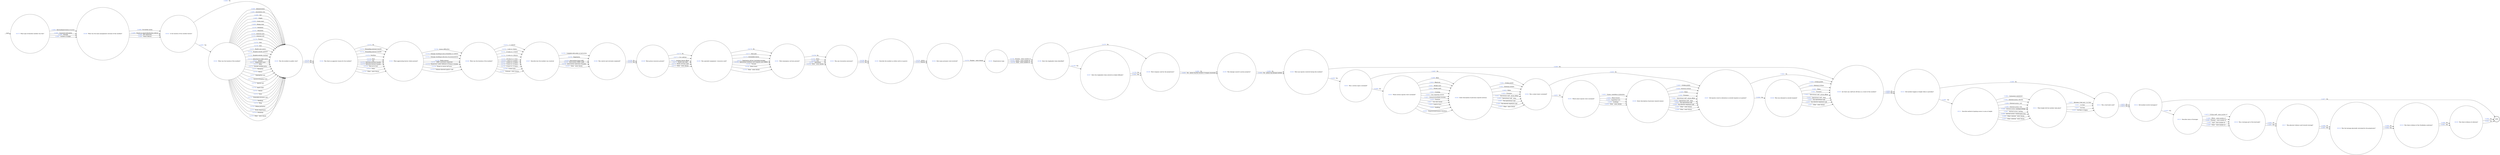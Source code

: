 digraph DISORDER_2 {
  rankdir=LR;
  node [shape = circle];

  START_NODE [label="", shape=none];
  START_NODE -> 63179 [label = "start"];
  END_NODE [label="END", shape="doublecircle"];
    63179 [label=< <FONT COLOR="royalblue">63179 </FONT> What type of disorder incident was this? >];
      63179 -> 63180 [label=< <FONT COLOR="royalblue">214684 </FONT> Barricade/prevention of access >];
      63179 -> 63180 [label=< <FONT COLOR="royalblue">214685 </FONT> Concerted indiscipline >];
      63179 -> 63180 [label=< <FONT COLOR="royalblue">214686 </FONT> Hostage >];
      63179 -> 63180 [label=< <FONT COLOR="royalblue">214687 </FONT> Incident at height >];
    63180 [label=< <FONT COLOR="royalblue">63180 </FONT> What was the main management outcome of this incident? >];
      63180 -> 63181 [label=< <FONT COLOR="royalblue">214688 </FONT> No further action >];
      63180 -> 63181 [label=< <FONT COLOR="royalblue">214689 </FONT> Placed on report/adjudication referral >];
      63180 -> 63181 [label=< <FONT COLOR="royalblue">214690 </FONT> IEP regression >];
      63180 -> 63181 [label=< <FONT COLOR="royalblue">214691 </FONT> Police referral >];
    63181 [label=< <FONT COLOR="royalblue">63181 </FONT> Is the location of this incident known? >];
      63181 -> 63183 [label=< <FONT COLOR="royalblue">214692 </FONT> No >];
      63181 -> 63182 [label=< <FONT COLOR="royalblue">214693 </FONT> Yes >];
    63182 [label=< <FONT COLOR="royalblue">63182 </FONT> What was the location of the incident? >];
      63182 -> 63183 [label=< <FONT COLOR="royalblue">214694 </FONT> Administration >];
      63182 -> 63183 [label=< <FONT COLOR="royalblue">214695 </FONT> Association area >];
      63182 -> 63183 [label=< <FONT COLOR="royalblue">214696 </FONT> Cell >];
      63182 -> 63183 [label=< <FONT COLOR="royalblue">214697 </FONT> Chapel >];
      63182 -> 63183 [label=< <FONT COLOR="royalblue">214698 </FONT> Crown court >];
      63182 -> 63183 [label=< <FONT COLOR="royalblue">214699 </FONT> Dining room >];
      63182 -> 63183 [label=< <FONT COLOR="royalblue">214700 </FONT> Dormitory >];
      63182 -> 63183 [label=< <FONT COLOR="royalblue">214701 </FONT> Education >];
      63182 -> 63183 [label=< <FONT COLOR="royalblue">214702 </FONT> Exercise yard >];
      63182 -> 63183 [label=< <FONT COLOR="royalblue">214703 </FONT> External roof >];
      63182 -> 63183 [label=< <FONT COLOR="royalblue">214704 </FONT> Funeral >];
      63182 -> 63183 [label=< <FONT COLOR="royalblue">214705 </FONT> Gate >];
      63182 -> 63183 [label=< <FONT COLOR="royalblue">214706 </FONT> Gym >];
      63182 -> 63183 [label=< <FONT COLOR="royalblue">214707 </FONT> Health care centre >];
      63182 -> 63183 [label=< <FONT COLOR="royalblue">214708 </FONT> Hospital outside (patient) >];
      63182 -> 63183 [label=< <FONT COLOR="royalblue">214709 </FONT> Hospital outside (visiting) >];
      63182 -> 63183 [label=< <FONT COLOR="royalblue">214710 </FONT> Induction/1st night centre >];
      63182 -> 63183 [label=< <FONT COLOR="royalblue">214711 </FONT> Kitchen >];
      63182 -> 63183 [label=< <FONT COLOR="royalblue">214712 </FONT> Magistrates court >];
      63182 -> 63183 [label=< <FONT COLOR="royalblue">214713 </FONT> Office >];
      63182 -> 63183 [label=< <FONT COLOR="royalblue">214714 </FONT> Outside working party >];
      63182 -> 63183 [label=< <FONT COLOR="royalblue">214715 </FONT> Reception >];
      63182 -> 63183 [label=< <FONT COLOR="royalblue">214716 </FONT> Recess >];
      63182 -> 63183 [label=< <FONT COLOR="royalblue">214717 </FONT> Segregation unit >];
      63182 -> 63183 [label=< <FONT COLOR="royalblue">214718 </FONT> Showers/changing room >];
      63182 -> 63183 [label=< <FONT COLOR="royalblue">214719 </FONT> Special unit >];
      63182 -> 63183 [label=< <FONT COLOR="royalblue">214720 </FONT> Sports field >];
      63182 -> 63183 [label=< <FONT COLOR="royalblue">214721 </FONT> Vehicle >];
      63182 -> 63183 [label=< <FONT COLOR="royalblue">214722 </FONT> Visits >];
      63182 -> 63183 [label=< <FONT COLOR="royalblue">214723 </FONT> Vulnerable prisoners unit >];
      63182 -> 63183 [label=< <FONT COLOR="royalblue">214724 </FONT> Weddings >];
      63182 -> 63183 [label=< <FONT COLOR="royalblue">214725 </FONT> Wing >];
      63182 -> 63183 [label=< <FONT COLOR="royalblue">214726 </FONT> Within perimeter >];
      63182 -> 63183 [label=< <FONT COLOR="royalblue">214727 </FONT> Works department >];
      63182 -> 63183 [label=< <FONT COLOR="royalblue">214728 </FONT> Workshop >];
      63182 -> 63183 [label=< <FONT COLOR="royalblue">214729 </FONT> Other - enter details >];
    63183 [label=< <FONT COLOR="royalblue">63183 </FONT> Was the incident in public view? >];
      63183 -> 63184 [label=< <FONT COLOR="royalblue">214730 </FONT> No >];
      63183 -> 63184 [label=< <FONT COLOR="royalblue">214731 </FONT> Yes >];
    63184 [label=< <FONT COLOR="royalblue">63184 </FONT> Was there an apparent reason for the incident? >];
      63184 -> 63185 [label=< <FONT COLOR="royalblue">214732 </FONT> No >];
      63184 -> 63185 [label=< <FONT COLOR="royalblue">214733 </FONT> Demanding external transfer >];
      63184 -> 63185 [label=< <FONT COLOR="royalblue">214734 </FONT> Demanding internal transfer >];
      63184 -> 63185 [label=< <FONT COLOR="royalblue">214735 </FONT> Facilities >];
      63184 -> 63185 [label=< <FONT COLOR="royalblue">214736 </FONT> Food >];
      63184 -> 63185 [label=< <FONT COLOR="royalblue">214737 </FONT> Pay >];
      63184 -> 63185 [label=< <FONT COLOR="royalblue">214738 </FONT> Refusing external transfer >];
      63184 -> 63185 [label=< <FONT COLOR="royalblue">214739 </FONT> Refusing internal transfer >];
      63184 -> 63185 [label=< <FONT COLOR="royalblue">214740 </FONT> Time out of cell >];
      63184 -> 63185 [label=< <FONT COLOR="royalblue">214741 </FONT> Visits >];
      63184 -> 63185 [label=< <FONT COLOR="royalblue">214742 </FONT> Other - enter details >];
    63185 [label=< <FONT COLOR="royalblue">63185 </FONT> What aggravating factors where present? >];
      63185 -> 63186 [label=< <FONT COLOR="royalblue">214743 </FONT> Access difficulties >];
      63185 -> 63186 [label=< <FONT COLOR="royalblue">214744 </FONT> Damage resulting in loss of facilities or utilities >];
      63185 -> 63186 [label=< <FONT COLOR="royalblue">214745 </FONT> Damage resulting in the loss of accommodation >];
      63185 -> 63186 [label=< <FONT COLOR="royalblue">214746 </FONT> Media interest >];
      63185 -> 63186 [label=< <FONT COLOR="royalblue">214747 </FONT> ORRU assistance requested >];
      63185 -> 63186 [label=< <FONT COLOR="royalblue">214748 </FONT> Perpetrator under influence of drugs or alcohol >];
      63185 -> 63186 [label=< <FONT COLOR="royalblue">214749 </FONT> Threat or actual self harm >];
      63185 -> 63186 [label=< <FONT COLOR="royalblue">214750 </FONT> Violence directed against staff >];
    63186 [label=< <FONT COLOR="royalblue">63186 </FONT> What was the duration of the incident? >];
      63186 -> 63187 [label=< <FONT COLOR="royalblue">214751 </FONT> &lt; 1 minute >];
      63186 -> 63187 [label=< <FONT COLOR="royalblue">214752 </FONT> 1 min to &lt;5mins >];
      63186 -> 63187 [label=< <FONT COLOR="royalblue">214753 </FONT> 10 mins to &lt;15mins >];
      63186 -> 63187 [label=< <FONT COLOR="royalblue">214754 </FONT> 15 mins to &lt;30mins >];
      63186 -> 63187 [label=< <FONT COLOR="royalblue">214755 </FONT> 30 mins to &lt;1 hour >];
      63186 -> 63187 [label=< <FONT COLOR="royalblue">214756 </FONT> 1 hour to &lt;2 hours >];
      63186 -> 63187 [label=< <FONT COLOR="royalblue">214757 </FONT> 2 hours to &lt;3 hours >];
      63186 -> 63187 [label=< <FONT COLOR="royalblue">214758 </FONT> 3 hours to &lt;4 hours >];
      63186 -> 63187 [label=< <FONT COLOR="royalblue">214759 </FONT> 4 hours to &lt;5 hours >];
      63186 -> 63187 [label=< <FONT COLOR="royalblue">214760 </FONT> 5 hours plus >];
      63186 -> 63187 [label=< <FONT COLOR="royalblue">214761 </FONT> Unknown - enter details >];
    63187 [label=< <FONT COLOR="royalblue">63187 </FONT> Describe how the incident was resolved >];
      63187 -> 63188 [label=< <FONT COLOR="royalblue">214762 </FONT> Complied with order or instruction >];
      63187 -> 63188 [label=< <FONT COLOR="royalblue">214763 </FONT> Negotiation >];
      63187 -> 63188 [label=< <FONT COLOR="royalblue">214764 </FONT> Intervention (local staff) >];
      63187 -> 63188 [label=< <FONT COLOR="royalblue">214765 </FONT> Intervention (ORRU staff) >];
      63187 -> 63188 [label=< <FONT COLOR="royalblue">214766 </FONT> Intervention (operation Tornado) >];
      63187 -> 63188 [label=< <FONT COLOR="royalblue">214767 </FONT> Other - enter details >];
    63188 [label=< <FONT COLOR="royalblue">63188 </FONT> Was control and restraints employed? >];
      63188 -> 63189 [label=< <FONT COLOR="royalblue">214768 </FONT> No >];
      63188 -> 63189 [label=< <FONT COLOR="royalblue">214769 </FONT> Yes >];
    63189 [label=< <FONT COLOR="royalblue">63189 </FONT> Were prison resources present? >];
      63189 -> 63190 [label=< <FONT COLOR="royalblue">214770 </FONT> No >];
      63189 -> 63190 [label=< <FONT COLOR="royalblue">214771 </FONT> C &amp; r advisor >];
      63189 -> 63190 [label=< <FONT COLOR="royalblue">214772 </FONT> Incident liaison officer >];
      63189 -> 63190 [label=< <FONT COLOR="royalblue">214773 </FONT> Health care staff >];
      63189 -> 63190 [label=< <FONT COLOR="royalblue">214774 </FONT> Works services staff >];
      63189 -> 63190 [label=< <FONT COLOR="royalblue">214775 </FONT> Other - enter details >];
    63190 [label=< <FONT COLOR="royalblue">63190 </FONT> Was specialist equipment / resources used? >];
      63190 -> 63191 [label=< <FONT COLOR="royalblue">214776 </FONT> No >];
      63190 -> 63191 [label=< <FONT COLOR="royalblue">214777 </FONT> Door jack >];
      63190 -> 63191 [label=< <FONT COLOR="royalblue">214778 </FONT> Extendable batons >];
      63190 -> 63191 [label=< <FONT COLOR="royalblue">214779 </FONT> Negotiation adviser (including hostage) >];
      63190 -> 63191 [label=< <FONT COLOR="royalblue">214780 </FONT> Operational resilience and response unit (ORRU) >];
      63190 -> 63191 [label=< <FONT COLOR="royalblue">214781 </FONT> Tornado >];
      63190 -> 63191 [label=< <FONT COLOR="royalblue">214782 </FONT> Water hoses >];
      63190 -> 63191 [label=< <FONT COLOR="royalblue">214783 </FONT> Other - enter details >];
    63191 [label=< <FONT COLOR="royalblue">63191 </FONT> Were emergency services present? >];
      63191 -> 63192 [label=< <FONT COLOR="royalblue">214784 </FONT> No >];
      63191 -> 63192 [label=< <FONT COLOR="royalblue">214785 </FONT> Police >];
      63191 -> 63192 [label=< <FONT COLOR="royalblue">214786 </FONT> Fire >];
      63191 -> 63192 [label=< <FONT COLOR="royalblue">214787 </FONT> Ambulance >];
      63191 -> 63192 [label=< <FONT COLOR="royalblue">214788 </FONT> Other - enter details >];
    63192 [label=< <FONT COLOR="royalblue">63192 </FONT> Was any evacuation necessary? >];
      63192 -> 63193 [label=< <FONT COLOR="royalblue">214789 </FONT> No >];
      63192 -> 63193 [label=< <FONT COLOR="royalblue">214790 </FONT> Yes >];
    63193 [label=< <FONT COLOR="royalblue">63193 </FONT> Describe the incident as either active or passive >];
      63193 -> 63194 [label=< <FONT COLOR="royalblue">214791 </FONT> Active >];
      63193 -> 63194 [label=< <FONT COLOR="royalblue">214792 </FONT> Passive >];
    63194 [label=< <FONT COLOR="royalblue">63194 </FONT> How many prisoners were involved? >];
      63194 -> 63195 [label=< <FONT COLOR="royalblue">214793 </FONT> Number - enter details >];
    63195 [label=< <FONT COLOR="royalblue">63195 </FONT> Perpetrator(s) type >];
      63195 -> 63196 [label=< <FONT COLOR="royalblue">214794 </FONT> Prisoner - enter number of >];
      63195 -> 63196 [label=< <FONT COLOR="royalblue">214795 </FONT> Visitor - enter number of >];
      63195 -> 63196 [label=< <FONT COLOR="royalblue">214796 </FONT> Other - enter number of >];
    63196 [label=< <FONT COLOR="royalblue">63196 </FONT> Have the ringleaders been identified? >];
      63196 -> 63198 [label=< <FONT COLOR="royalblue">214797 </FONT> No >];
      63196 -> 63197 [label=< <FONT COLOR="royalblue">214798 </FONT> Yes >];
    63197 [label=< <FONT COLOR="royalblue">63197 </FONT> Have the ringleaders been entered on linked offender? >];
      63197 -> 63198 [label=< <FONT COLOR="royalblue">214799 </FONT> No >];
      63197 -> 63198 [label=< <FONT COLOR="royalblue">214800 </FONT> Yes >];
    63198 [label=< <FONT COLOR="royalblue">63198 </FONT> Were weapons used by the perpetrator? >];
      63198 -> 63199 [label=< <FONT COLOR="royalblue">214801 </FONT> No >];
      63198 -> 63199 [label=< <FONT COLOR="royalblue">214802 </FONT> Yes - please log find incident if weapon recovered >];
    63199 [label=< <FONT COLOR="royalblue">63199 </FONT> Was damage caused to prison property? >];
      63199 -> 63200 [label=< <FONT COLOR="royalblue">214803 </FONT> No >];
      63199 -> 63200 [label=< <FONT COLOR="royalblue">214804 </FONT> Yes - please log damage incident >];
    63200 [label=< <FONT COLOR="royalblue">63200 </FONT> Were any injuries received during this incident? >];
      63200 -> 63209 [label=< <FONT COLOR="royalblue">214805 </FONT> No >];
      63200 -> 63201 [label=< <FONT COLOR="royalblue">214806 </FONT> Yes >];
    63201 [label=< <FONT COLOR="royalblue">63201 </FONT> Was a serious injury sustained? >];
      63201 -> 63204 [label=< <FONT COLOR="royalblue">214807 </FONT> No >];
      63201 -> 63202 [label=< <FONT COLOR="royalblue">214808 </FONT> Yes >];
    63202 [label=< <FONT COLOR="royalblue">63202 </FONT> Which serious injuries were sustained? >];
      63202 -> 63203 [label=< <FONT COLOR="royalblue">214809 </FONT> Bites >];
      63202 -> 63203 [label=< <FONT COLOR="royalblue">214810 </FONT> Black eye >];
      63202 -> 63203 [label=< <FONT COLOR="royalblue">214811 </FONT> Broken nose >];
      63202 -> 63203 [label=< <FONT COLOR="royalblue">214812 </FONT> Broken teeth >];
      63202 -> 63203 [label=< <FONT COLOR="royalblue">214813 </FONT> Crushing >];
      63202 -> 63203 [label=< <FONT COLOR="royalblue">214814 </FONT> Cuts requiring sutures >];
      63202 -> 63203 [label=< <FONT COLOR="royalblue">214815 </FONT> Extensive/multiple bruising >];
      63202 -> 63203 [label=< <FONT COLOR="royalblue">214816 </FONT> Fracture >];
      63202 -> 63203 [label=< <FONT COLOR="royalblue">214817 </FONT> Gun shot wound >];
      63202 -> 63203 [label=< <FONT COLOR="royalblue">214818 </FONT> Scald or burn >];
      63202 -> 63203 [label=< <FONT COLOR="royalblue">214819 </FONT> Stabbing >];
      63202 -> 63203 [label=< <FONT COLOR="royalblue">214820 </FONT> Temporary/permanent blindness >];
    63203 [label=< <FONT COLOR="royalblue">63203 </FONT> Enter description of person(s) injured (serious) >];
      63203 -> 63204 [label=< <FONT COLOR="royalblue">214821 </FONT> Civilian grades >];
      63203 -> 63204 [label=< <FONT COLOR="royalblue">214822 </FONT> External civilians >];
      63203 -> 63204 [label=< <FONT COLOR="royalblue">214823 </FONT> Police >];
      63203 -> 63204 [label=< <FONT COLOR="royalblue">214824 </FONT> Prisoners >];
      63203 -> 63204 [label=< <FONT COLOR="royalblue">214825 </FONT> Operational staff - prison officer >];
      63203 -> 63204 [label=< <FONT COLOR="royalblue">214826 </FONT> Operational staff - other >];
      63203 -> 63204 [label=< <FONT COLOR="royalblue">214827 </FONT> Non-operational staff >];
      63203 -> 63204 [label=< <FONT COLOR="royalblue">214828 </FONT> Non-directly employed staff >];
      63203 -> 63204 [label=< <FONT COLOR="royalblue">214829 </FONT> Other - enter details >];
    63204 [label=< <FONT COLOR="royalblue">63204 </FONT> Was a minor injury sustained? >];
      63204 -> 63207 [label=< <FONT COLOR="royalblue">214830 </FONT> No >];
      63204 -> 63205 [label=< <FONT COLOR="royalblue">214831 </FONT> Yes >];
    63205 [label=< <FONT COLOR="royalblue">63205 </FONT> Which minor injuries were sustained? >];
      63205 -> 63206 [label=< <FONT COLOR="royalblue">214832 </FONT> Grazes, scratches or abrasions >];
      63205 -> 63206 [label=< <FONT COLOR="royalblue">214833 </FONT> Minor bruises >];
      63205 -> 63206 [label=< <FONT COLOR="royalblue">214834 </FONT> Superficial cuts >];
      63205 -> 63206 [label=< <FONT COLOR="royalblue">214835 </FONT> Swellings >];
      63205 -> 63206 [label=< <FONT COLOR="royalblue">214836 </FONT> Other - enter details >];
    63206 [label=< <FONT COLOR="royalblue">63206 </FONT> Enter description of person(s) injured (minor) >];
      63206 -> 63207 [label=< <FONT COLOR="royalblue">214837 </FONT> Civilian grades >];
      63206 -> 63207 [label=< <FONT COLOR="royalblue">214838 </FONT> External civilians >];
      63206 -> 63207 [label=< <FONT COLOR="royalblue">214839 </FONT> Police >];
      63206 -> 63207 [label=< <FONT COLOR="royalblue">214840 </FONT> Prisoners >];
      63206 -> 63207 [label=< <FONT COLOR="royalblue">214841 </FONT> Operational staff - prison officer >];
      63206 -> 63207 [label=< <FONT COLOR="royalblue">214842 </FONT> Operational staff - other >];
      63206 -> 63207 [label=< <FONT COLOR="royalblue">214843 </FONT> Non-operational staff >];
      63206 -> 63207 [label=< <FONT COLOR="royalblue">214844 </FONT> Non-directly employed staff >];
      63206 -> 63207 [label=< <FONT COLOR="royalblue">214845 </FONT> Other - enter details >, color="#DDD"];
      63206 -> 63207 [label=< <FONT COLOR="royalblue">214846 </FONT> Other - enter details >];
    63207 [label=< <FONT COLOR="royalblue">63207 </FONT> Did injuries result in detention in outside hospital as in-patient? >];
      63207 -> 63209 [label=< <FONT COLOR="royalblue">214847 </FONT> No >];
      63207 -> 63208 [label=< <FONT COLOR="royalblue">214848 </FONT> Yes >];
    63208 [label=< <FONT COLOR="royalblue">63208 </FONT> Who was detained in outside hospital? >];
      63208 -> 63209 [label=< <FONT COLOR="royalblue">214849 </FONT> Civilian grades >];
      63208 -> 63209 [label=< <FONT COLOR="royalblue">214850 </FONT> External civilians >];
      63208 -> 63209 [label=< <FONT COLOR="royalblue">214851 </FONT> Police >];
      63208 -> 63209 [label=< <FONT COLOR="royalblue">214852 </FONT> Prisoners >];
      63208 -> 63209 [label=< <FONT COLOR="royalblue">214853 </FONT> Operational staff - prison officer >];
      63208 -> 63209 [label=< <FONT COLOR="royalblue">214854 </FONT> Operational staff - other >];
      63208 -> 63209 [label=< <FONT COLOR="royalblue">214855 </FONT> Non-operational staff >];
      63208 -> 63209 [label=< <FONT COLOR="royalblue">214856 </FONT> Non-directly employed staff >];
      63208 -> 63209 [label=< <FONT COLOR="royalblue">214857 </FONT> Other - enter details >];
    63209 [label=< <FONT COLOR="royalblue">63209 </FONT> Are there any staff now off duty as a result of this incident? >];
      63209 -> 63210 [label=< <FONT COLOR="royalblue">214858 </FONT> No >];
      63209 -> 63210 [label=< <FONT COLOR="royalblue">214859 </FONT> Yes >];
    63210 [label=< <FONT COLOR="royalblue">63210 </FONT> Did incident happen at height (fully or partially)? >];
      63210 -> 63213 [label=< <FONT COLOR="royalblue">214860 </FONT> No >];
      63210 -> 63211 [label=< <FONT COLOR="royalblue">214861 </FONT> Yes >];
    63211 [label=< <FONT COLOR="royalblue">63211 </FONT> Describe method of gaining access to area at height >];
      63211 -> 63212 [label=< <FONT COLOR="royalblue">214862 </FONT> Contractors equipment >];
      63211 -> 63212 [label=< <FONT COLOR="royalblue">214863 </FONT> External access: fencing >];
      63211 -> 63212 [label=< <FONT COLOR="royalblue">214864 </FONT> External access: roof >];
      63211 -> 63212 [label=< <FONT COLOR="royalblue">214865 </FONT> External access: tree >];
      63211 -> 63212 [label=< <FONT COLOR="royalblue">214866 </FONT> Internal access: landings/railings >];
      63211 -> 63212 [label=< <FONT COLOR="royalblue">214867 </FONT> Internal access: netting >];
      63211 -> 63212 [label=< <FONT COLOR="royalblue">214868 </FONT> Internal access: window/gate bars >];
      63211 -> 63212 [label=< <FONT COLOR="royalblue">214869 </FONT> Other: internal - enter details >];
      63211 -> 63212 [label=< <FONT COLOR="royalblue">214870 </FONT> Other: external - enter details >];
    63212 [label=< <FONT COLOR="royalblue">63212 </FONT> What height did the incident take place? >];
      63212 -> 63213 [label=< <FONT COLOR="royalblue">214871 </FONT> Between 3 feet and &lt;1st floor >];
      63212 -> 63213 [label=< <FONT COLOR="royalblue">214872 </FONT> 1st floor >];
      63212 -> 63213 [label=< <FONT COLOR="royalblue">214873 </FONT> 2nd floor >];
      63212 -> 63213 [label=< <FONT COLOR="royalblue">214874 </FONT> 3rd floor or higher >];
    63213 [label=< <FONT COLOR="royalblue">63213 </FONT> Was a barricade used? >];
      63213 -> 63214 [label=< <FONT COLOR="royalblue">214875 </FONT> No >];
      63213 -> 63214 [label=< <FONT COLOR="royalblue">214876 </FONT> Yes >];
    63214 [label=< <FONT COLOR="royalblue">63214 </FONT> Did incident involve hostage(s)? >];
      63214 -> END_NODE [label=< <FONT COLOR="royalblue">214877 </FONT> No >];
      63214 -> 63215 [label=< <FONT COLOR="royalblue">214878 </FONT> Yes >];
    63215 [label=< <FONT COLOR="royalblue">63215 </FONT> Describe status of hostages >];
      63215 -> 63216 [label=< <FONT COLOR="royalblue">214879 </FONT> Civilian staff - state number of >];
      63215 -> 63216 [label=< <FONT COLOR="royalblue">214880 </FONT> Officer - state number of >];
      63215 -> 63216 [label=< <FONT COLOR="royalblue">214881 </FONT> Prisoner - state number of >];
      63215 -> 63216 [label=< <FONT COLOR="royalblue">214882 </FONT> Staff - state number of >];
      63215 -> 63216 [label=< <FONT COLOR="royalblue">214883 </FONT> Other - state number of >];
    63216 [label=< <FONT COLOR="royalblue">63216 </FONT> Was a hostage part of the barricade? >];
      63216 -> 63217 [label=< <FONT COLOR="royalblue">214884 </FONT> No >];
      63216 -> 63217 [label=< <FONT COLOR="royalblue">214885 </FONT> Yes >];
    63217 [label=< <FONT COLOR="royalblue">63217 </FONT> Was physical violence used towards hostage? >];
      63217 -> 63218 [label=< <FONT COLOR="royalblue">214886 </FONT> No >];
      63217 -> 63218 [label=< <FONT COLOR="royalblue">214887 </FONT> Yes >];
    63218 [label=< <FONT COLOR="royalblue">63218 </FONT> Was the hostage physically restrained by the perpetrator? >];
      63218 -> 63219 [label=< <FONT COLOR="royalblue">214888 </FONT> No >];
      63218 -> 63219 [label=< <FONT COLOR="royalblue">214889 </FONT> Yes >];
    63219 [label=< <FONT COLOR="royalblue">63219 </FONT> Was there evidence of the Stockholm syndrome? >];
      63219 -> 63220 [label=< <FONT COLOR="royalblue">214890 </FONT> No >];
      63219 -> 63220 [label=< <FONT COLOR="royalblue">214891 </FONT> Yes >];
    63220 [label=< <FONT COLOR="royalblue">63220 </FONT> Was there evidence of collusion? >];
      63220 -> END_NODE [label=< <FONT COLOR="royalblue">214892 </FONT> No >];
      63220 -> END_NODE [label=< <FONT COLOR="royalblue">214893 </FONT> Yes >];
}
